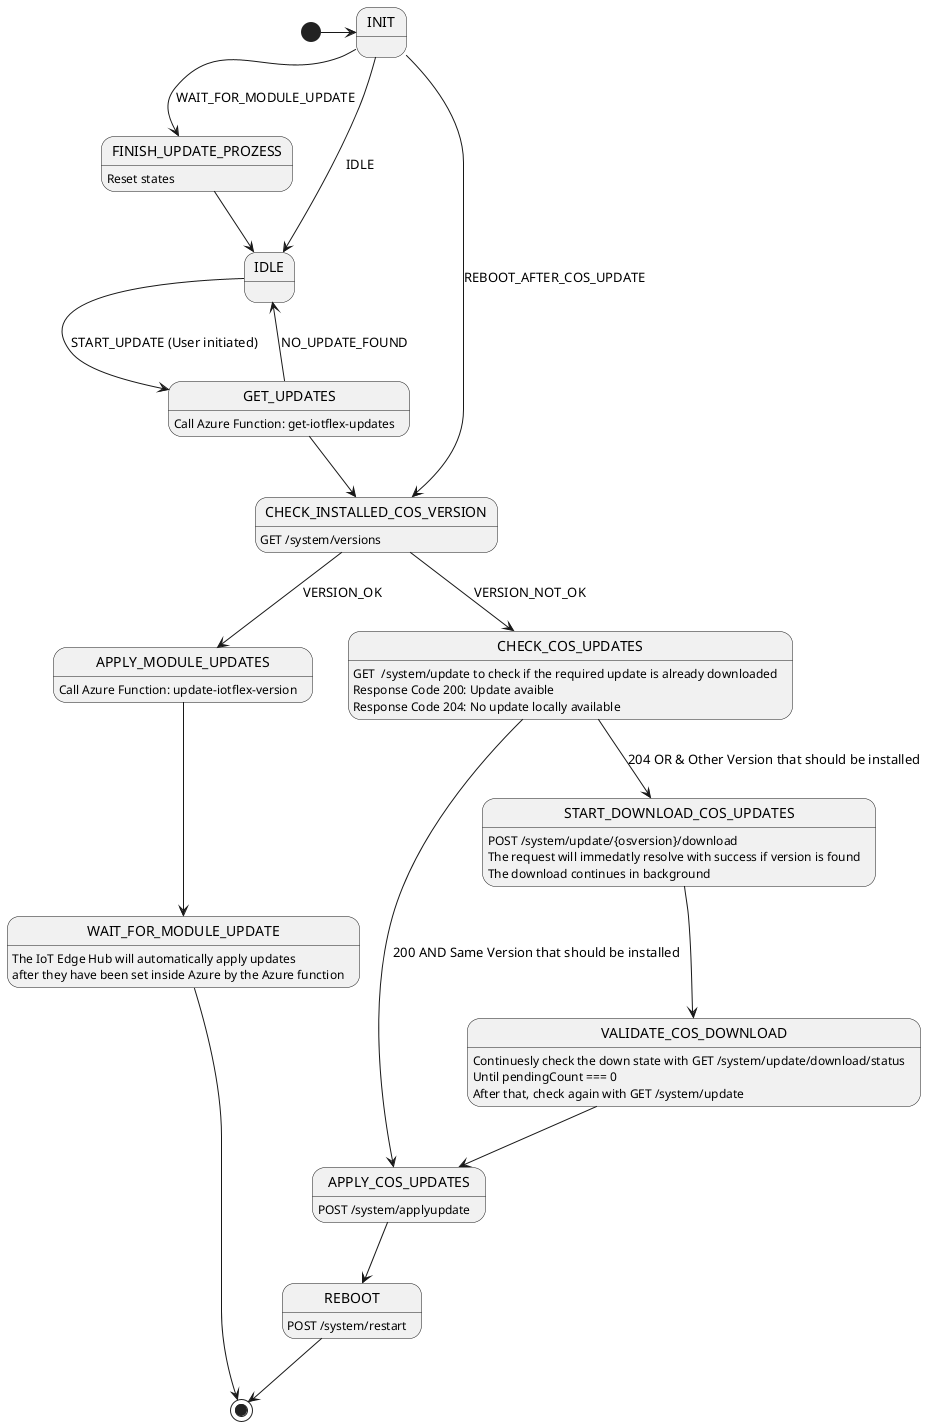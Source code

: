 @startuml COS Update

[*] -> INIT
INIT --> FINISH_UPDATE_PROZESS : WAIT_FOR_MODULE_UPDATE
INIT --> CHECK_INSTALLED_COS_VERSION : REBOOT_AFTER_COS_UPDATE
INIT --> IDLE : IDLE
IDLE --> GET_UPDATES : START_UPDATE (User initiated)
GET_UPDATES --> CHECK_INSTALLED_COS_VERSION
GET_UPDATES --> IDLE : NO_UPDATE_FOUND
GET_UPDATES : Call Azure Function: get-iotflex-updates
CHECK_INSTALLED_COS_VERSION --> APPLY_MODULE_UPDATES : VERSION_OK
CHECK_INSTALLED_COS_VERSION : GET /system/versions
CHECK_INSTALLED_COS_VERSION --> CHECK_COS_UPDATES : VERSION_NOT_OK
CHECK_COS_UPDATES : GET  /system/update to check if the required update is already downloaded
CHECK_COS_UPDATES : Response Code 200: Update avaible
CHECK_COS_UPDATES : Response Code 204: No update locally available
CHECK_COS_UPDATES --> APPLY_COS_UPDATES : 200 AND Same Version that should be installed
APPLY_COS_UPDATES : POST /system/applyupdate 
CHECK_COS_UPDATES --> START_DOWNLOAD_COS_UPDATES : 204 OR & Other Version that should be installed
START_DOWNLOAD_COS_UPDATES : POST /system/update/{osversion}/download
START_DOWNLOAD_COS_UPDATES : The request will immedatly resolve with success if version is found
START_DOWNLOAD_COS_UPDATES : The download continues in background
START_DOWNLOAD_COS_UPDATES --> VALIDATE_COS_DOWNLOAD
VALIDATE_COS_DOWNLOAD : Continuesly check the down state with GET /system/update/download/status
VALIDATE_COS_DOWNLOAD : Until pendingCount === 0
VALIDATE_COS_DOWNLOAD : After that, check again with GET /system/update
VALIDATE_COS_DOWNLOAD --> APPLY_COS_UPDATES
APPLY_COS_UPDATES --> REBOOT
REBOOT : POST /system/restart
REBOOT --> [*]
APPLY_MODULE_UPDATES --> WAIT_FOR_MODULE_UPDATE
APPLY_MODULE_UPDATES : Call Azure Function: update-iotflex-version
WAIT_FOR_MODULE_UPDATE : The IoT Edge Hub will automatically apply updates
WAIT_FOR_MODULE_UPDATE : after they have been set inside Azure by the Azure function
WAIT_FOR_MODULE_UPDATE --> [*]
FINISH_UPDATE_PROZESS : Reset states
FINISH_UPDATE_PROZESS --> IDLE

@enduml

